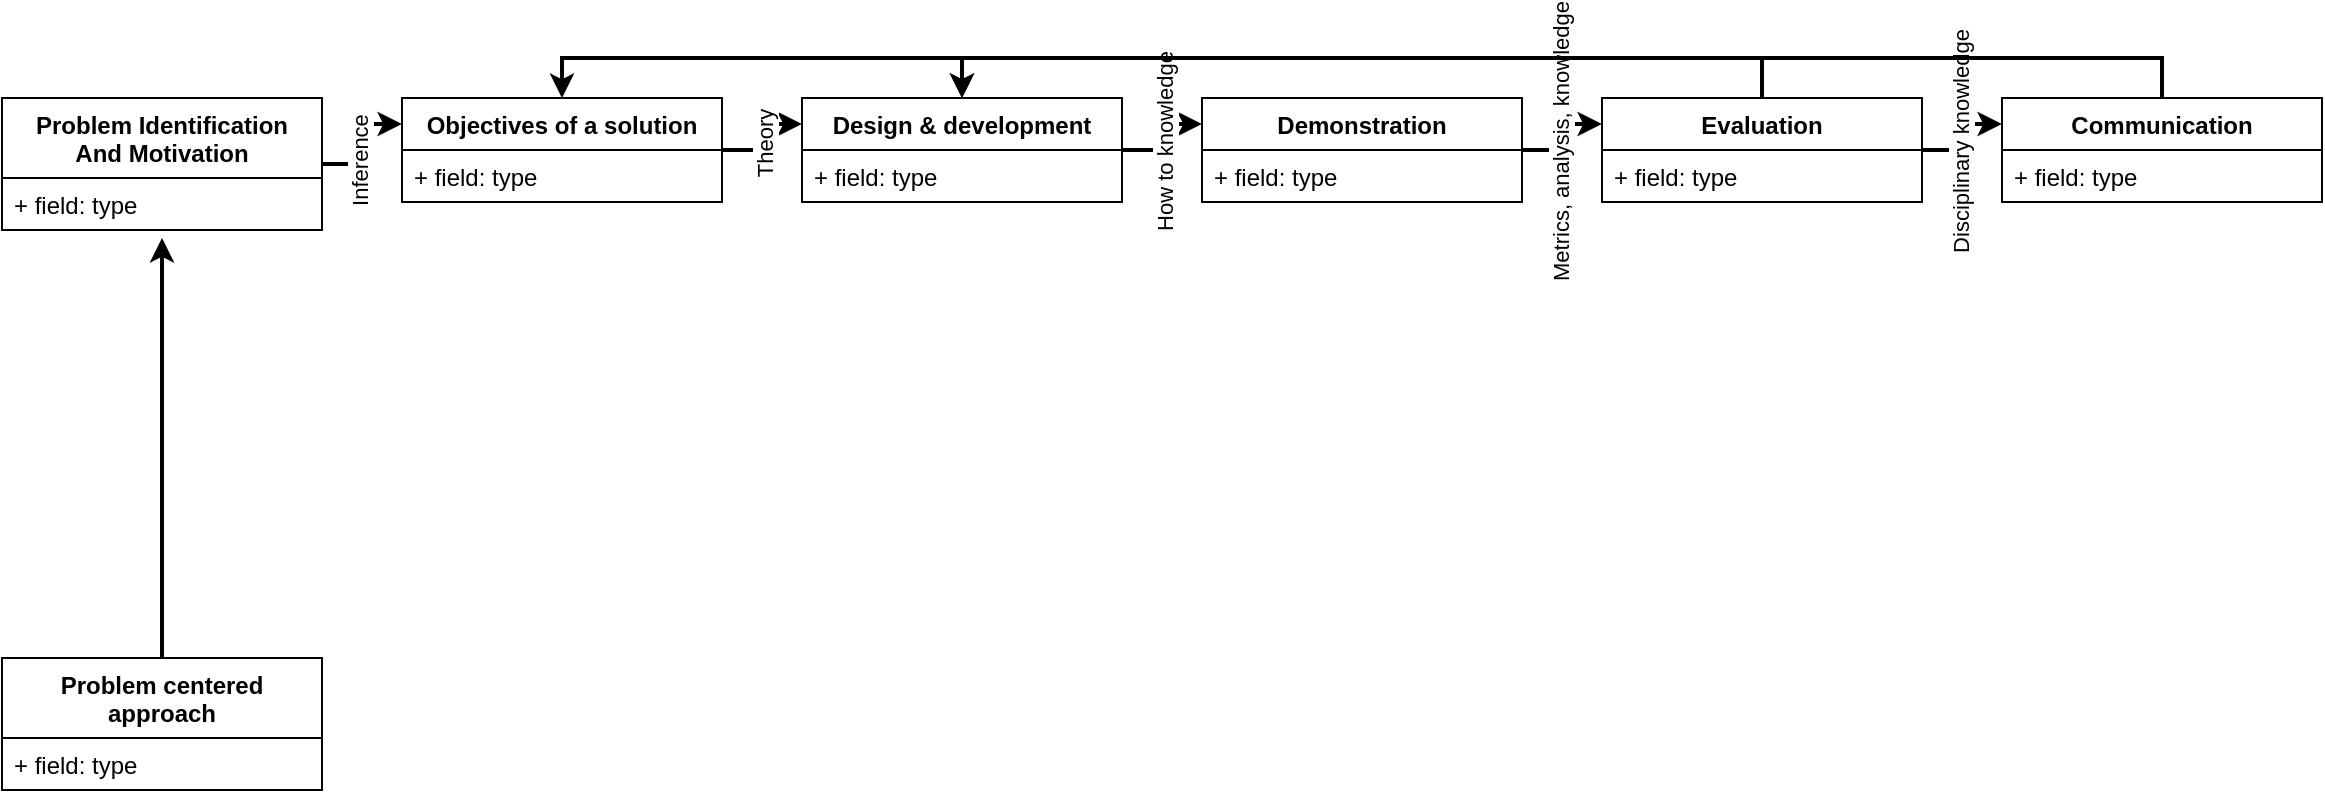 <mxfile version="20.8.16" type="device"><diagram name="第 1 页" id="kNsYURquWRiChn-40SvK"><mxGraphModel dx="984" dy="747" grid="1" gridSize="10" guides="1" tooltips="1" connect="1" arrows="1" fold="1" page="1" pageScale="1" pageWidth="827" pageHeight="1169" math="0" shadow="0"><root><mxCell id="0"/><mxCell id="1" parent="0"/><mxCell id="cIkDjCyuZ_WFILWsNeaI-34" style="edgeStyle=orthogonalEdgeStyle;rounded=0;orthogonalLoop=1;jettySize=auto;html=1;entryX=0;entryY=0.25;entryDx=0;entryDy=0;strokeWidth=2;" edge="1" parent="1" source="cIkDjCyuZ_WFILWsNeaI-13" target="cIkDjCyuZ_WFILWsNeaI-23"><mxGeometry relative="1" as="geometry"/></mxCell><mxCell id="cIkDjCyuZ_WFILWsNeaI-40" value="Inference" style="edgeLabel;html=1;align=center;verticalAlign=middle;resizable=0;points=[];rotation=-90;" vertex="1" connectable="0" parent="cIkDjCyuZ_WFILWsNeaI-34"><mxGeometry x="-0.383" y="1" relative="1" as="geometry"><mxPoint as="offset"/></mxGeometry></mxCell><mxCell id="cIkDjCyuZ_WFILWsNeaI-13" value="Problem Identification &#10;And Motivation" style="swimlane;fontStyle=1;align=center;verticalAlign=top;childLayout=stackLayout;horizontal=1;startSize=40;horizontalStack=0;resizeParent=1;resizeParentMax=0;resizeLast=0;collapsible=1;marginBottom=0;" vertex="1" parent="1"><mxGeometry x="40" y="80" width="160" height="66" as="geometry"><mxRectangle x="40" y="80" width="170" height="40" as="alternateBounds"/></mxGeometry></mxCell><mxCell id="cIkDjCyuZ_WFILWsNeaI-14" value="+ field: type" style="text;strokeColor=none;fillColor=none;align=left;verticalAlign=top;spacingLeft=4;spacingRight=4;overflow=hidden;rotatable=0;points=[[0,0.5],[1,0.5]];portConstraint=eastwest;" vertex="1" parent="cIkDjCyuZ_WFILWsNeaI-13"><mxGeometry y="40" width="160" height="26" as="geometry"/></mxCell><mxCell id="cIkDjCyuZ_WFILWsNeaI-29" style="edgeStyle=orthogonalEdgeStyle;rounded=0;orthogonalLoop=1;jettySize=auto;html=1;entryX=0.5;entryY=0;entryDx=0;entryDy=0;strokeWidth=2;" edge="1" parent="1" source="cIkDjCyuZ_WFILWsNeaI-17" target="cIkDjCyuZ_WFILWsNeaI-23"><mxGeometry relative="1" as="geometry"><Array as="points"><mxPoint x="920" y="60"/><mxPoint x="320" y="60"/></Array></mxGeometry></mxCell><mxCell id="cIkDjCyuZ_WFILWsNeaI-30" style="edgeStyle=orthogonalEdgeStyle;rounded=0;orthogonalLoop=1;jettySize=auto;html=1;entryX=0.5;entryY=0;entryDx=0;entryDy=0;strokeWidth=2;" edge="1" parent="1" source="cIkDjCyuZ_WFILWsNeaI-17" target="cIkDjCyuZ_WFILWsNeaI-21"><mxGeometry relative="1" as="geometry"><Array as="points"><mxPoint x="920" y="60"/><mxPoint x="520" y="60"/></Array></mxGeometry></mxCell><mxCell id="cIkDjCyuZ_WFILWsNeaI-38" style="edgeStyle=orthogonalEdgeStyle;rounded=0;orthogonalLoop=1;jettySize=auto;html=1;entryX=0;entryY=0.25;entryDx=0;entryDy=0;strokeWidth=2;" edge="1" parent="1" source="cIkDjCyuZ_WFILWsNeaI-17" target="cIkDjCyuZ_WFILWsNeaI-25"><mxGeometry relative="1" as="geometry"/></mxCell><mxCell id="cIkDjCyuZ_WFILWsNeaI-44" value="Disciplinary knowledge" style="edgeLabel;html=1;align=center;verticalAlign=middle;resizable=0;points=[];rotation=-90;" vertex="1" connectable="0" parent="cIkDjCyuZ_WFILWsNeaI-38"><mxGeometry x="-0.094" y="2" relative="1" as="geometry"><mxPoint x="1" as="offset"/></mxGeometry></mxCell><mxCell id="cIkDjCyuZ_WFILWsNeaI-17" value="Evaluation" style="swimlane;fontStyle=1;align=center;verticalAlign=top;childLayout=stackLayout;horizontal=1;startSize=26;horizontalStack=0;resizeParent=1;resizeParentMax=0;resizeLast=0;collapsible=1;marginBottom=0;" vertex="1" parent="1"><mxGeometry x="840" y="80" width="160" height="52" as="geometry"/></mxCell><mxCell id="cIkDjCyuZ_WFILWsNeaI-18" value="+ field: type" style="text;strokeColor=none;fillColor=none;align=left;verticalAlign=top;spacingLeft=4;spacingRight=4;overflow=hidden;rotatable=0;points=[[0,0.5],[1,0.5]];portConstraint=eastwest;" vertex="1" parent="cIkDjCyuZ_WFILWsNeaI-17"><mxGeometry y="26" width="160" height="26" as="geometry"/></mxCell><mxCell id="cIkDjCyuZ_WFILWsNeaI-37" style="edgeStyle=orthogonalEdgeStyle;rounded=0;orthogonalLoop=1;jettySize=auto;html=1;entryX=0;entryY=0.25;entryDx=0;entryDy=0;strokeWidth=2;" edge="1" parent="1" source="cIkDjCyuZ_WFILWsNeaI-19" target="cIkDjCyuZ_WFILWsNeaI-17"><mxGeometry relative="1" as="geometry"/></mxCell><mxCell id="cIkDjCyuZ_WFILWsNeaI-43" value="Metrics, analysis, knowledge" style="edgeLabel;html=1;align=center;verticalAlign=middle;resizable=0;points=[];rotation=-90;" vertex="1" connectable="0" parent="cIkDjCyuZ_WFILWsNeaI-37"><mxGeometry x="-0.094" y="2" relative="1" as="geometry"><mxPoint x="1" as="offset"/></mxGeometry></mxCell><mxCell id="cIkDjCyuZ_WFILWsNeaI-19" value="Demonstration" style="swimlane;fontStyle=1;align=center;verticalAlign=top;childLayout=stackLayout;horizontal=1;startSize=26;horizontalStack=0;resizeParent=1;resizeParentMax=0;resizeLast=0;collapsible=1;marginBottom=0;" vertex="1" parent="1"><mxGeometry x="640" y="80" width="160" height="52" as="geometry"/></mxCell><mxCell id="cIkDjCyuZ_WFILWsNeaI-20" value="+ field: type" style="text;strokeColor=none;fillColor=none;align=left;verticalAlign=top;spacingLeft=4;spacingRight=4;overflow=hidden;rotatable=0;points=[[0,0.5],[1,0.5]];portConstraint=eastwest;" vertex="1" parent="cIkDjCyuZ_WFILWsNeaI-19"><mxGeometry y="26" width="160" height="26" as="geometry"/></mxCell><mxCell id="cIkDjCyuZ_WFILWsNeaI-35" style="edgeStyle=orthogonalEdgeStyle;rounded=0;orthogonalLoop=1;jettySize=auto;html=1;entryX=0;entryY=0.25;entryDx=0;entryDy=0;strokeWidth=2;" edge="1" parent="1" source="cIkDjCyuZ_WFILWsNeaI-21" target="cIkDjCyuZ_WFILWsNeaI-19"><mxGeometry relative="1" as="geometry"/></mxCell><mxCell id="cIkDjCyuZ_WFILWsNeaI-42" value="How to knowledge" style="edgeLabel;html=1;align=center;verticalAlign=middle;resizable=0;points=[];rotation=-90;" vertex="1" connectable="0" parent="cIkDjCyuZ_WFILWsNeaI-35"><mxGeometry x="-0.094" relative="1" as="geometry"><mxPoint x="1" as="offset"/></mxGeometry></mxCell><mxCell id="cIkDjCyuZ_WFILWsNeaI-21" value="Design &amp; development" style="swimlane;fontStyle=1;align=center;verticalAlign=top;childLayout=stackLayout;horizontal=1;startSize=26;horizontalStack=0;resizeParent=1;resizeParentMax=0;resizeLast=0;collapsible=1;marginBottom=0;" vertex="1" parent="1"><mxGeometry x="440" y="80" width="160" height="52" as="geometry"/></mxCell><mxCell id="cIkDjCyuZ_WFILWsNeaI-22" value="+ field: type" style="text;strokeColor=none;fillColor=none;align=left;verticalAlign=top;spacingLeft=4;spacingRight=4;overflow=hidden;rotatable=0;points=[[0,0.5],[1,0.5]];portConstraint=eastwest;" vertex="1" parent="cIkDjCyuZ_WFILWsNeaI-21"><mxGeometry y="26" width="160" height="26" as="geometry"/></mxCell><mxCell id="cIkDjCyuZ_WFILWsNeaI-36" style="edgeStyle=orthogonalEdgeStyle;rounded=0;orthogonalLoop=1;jettySize=auto;html=1;entryX=0;entryY=0.25;entryDx=0;entryDy=0;strokeWidth=2;" edge="1" parent="1" source="cIkDjCyuZ_WFILWsNeaI-23" target="cIkDjCyuZ_WFILWsNeaI-21"><mxGeometry relative="1" as="geometry"/></mxCell><mxCell id="cIkDjCyuZ_WFILWsNeaI-41" value="Theory" style="edgeLabel;html=1;align=center;verticalAlign=middle;resizable=0;points=[];rotation=-90;" vertex="1" connectable="0" parent="cIkDjCyuZ_WFILWsNeaI-36"><mxGeometry x="-0.132" relative="1" as="geometry"><mxPoint x="1" as="offset"/></mxGeometry></mxCell><mxCell id="cIkDjCyuZ_WFILWsNeaI-23" value="Objectives of a solution" style="swimlane;fontStyle=1;align=center;verticalAlign=top;childLayout=stackLayout;horizontal=1;startSize=26;horizontalStack=0;resizeParent=1;resizeParentMax=0;resizeLast=0;collapsible=1;marginBottom=0;" vertex="1" parent="1"><mxGeometry x="240" y="80" width="160" height="52" as="geometry"/></mxCell><mxCell id="cIkDjCyuZ_WFILWsNeaI-24" value="+ field: type" style="text;strokeColor=none;fillColor=none;align=left;verticalAlign=top;spacingLeft=4;spacingRight=4;overflow=hidden;rotatable=0;points=[[0,0.5],[1,0.5]];portConstraint=eastwest;" vertex="1" parent="cIkDjCyuZ_WFILWsNeaI-23"><mxGeometry y="26" width="160" height="26" as="geometry"/></mxCell><mxCell id="cIkDjCyuZ_WFILWsNeaI-31" style="edgeStyle=orthogonalEdgeStyle;rounded=0;orthogonalLoop=1;jettySize=auto;html=1;entryX=0.5;entryY=0;entryDx=0;entryDy=0;strokeWidth=2;" edge="1" parent="1" source="cIkDjCyuZ_WFILWsNeaI-25" target="cIkDjCyuZ_WFILWsNeaI-21"><mxGeometry relative="1" as="geometry"><Array as="points"><mxPoint x="1120" y="60"/><mxPoint x="520" y="60"/></Array></mxGeometry></mxCell><mxCell id="cIkDjCyuZ_WFILWsNeaI-25" value="Communication" style="swimlane;fontStyle=1;align=center;verticalAlign=top;childLayout=stackLayout;horizontal=1;startSize=26;horizontalStack=0;resizeParent=1;resizeParentMax=0;resizeLast=0;collapsible=1;marginBottom=0;" vertex="1" parent="1"><mxGeometry x="1040" y="80" width="160" height="52" as="geometry"/></mxCell><mxCell id="cIkDjCyuZ_WFILWsNeaI-26" value="+ field: type" style="text;strokeColor=none;fillColor=none;align=left;verticalAlign=top;spacingLeft=4;spacingRight=4;overflow=hidden;rotatable=0;points=[[0,0.5],[1,0.5]];portConstraint=eastwest;" vertex="1" parent="cIkDjCyuZ_WFILWsNeaI-25"><mxGeometry y="26" width="160" height="26" as="geometry"/></mxCell><mxCell id="cIkDjCyuZ_WFILWsNeaI-39" style="edgeStyle=orthogonalEdgeStyle;rounded=0;orthogonalLoop=1;jettySize=auto;html=1;strokeWidth=2;" edge="1" parent="1" source="cIkDjCyuZ_WFILWsNeaI-27"><mxGeometry relative="1" as="geometry"><mxPoint x="120" y="150" as="targetPoint"/></mxGeometry></mxCell><mxCell id="cIkDjCyuZ_WFILWsNeaI-27" value="Problem centered &#10;approach" style="swimlane;fontStyle=1;align=center;verticalAlign=top;childLayout=stackLayout;horizontal=1;startSize=40;horizontalStack=0;resizeParent=1;resizeParentMax=0;resizeLast=0;collapsible=1;marginBottom=0;" vertex="1" parent="1"><mxGeometry x="40" y="360" width="160" height="66" as="geometry"><mxRectangle x="40" y="80" width="170" height="40" as="alternateBounds"/></mxGeometry></mxCell><mxCell id="cIkDjCyuZ_WFILWsNeaI-28" value="+ field: type" style="text;strokeColor=none;fillColor=none;align=left;verticalAlign=top;spacingLeft=4;spacingRight=4;overflow=hidden;rotatable=0;points=[[0,0.5],[1,0.5]];portConstraint=eastwest;" vertex="1" parent="cIkDjCyuZ_WFILWsNeaI-27"><mxGeometry y="40" width="160" height="26" as="geometry"/></mxCell></root></mxGraphModel></diagram></mxfile>